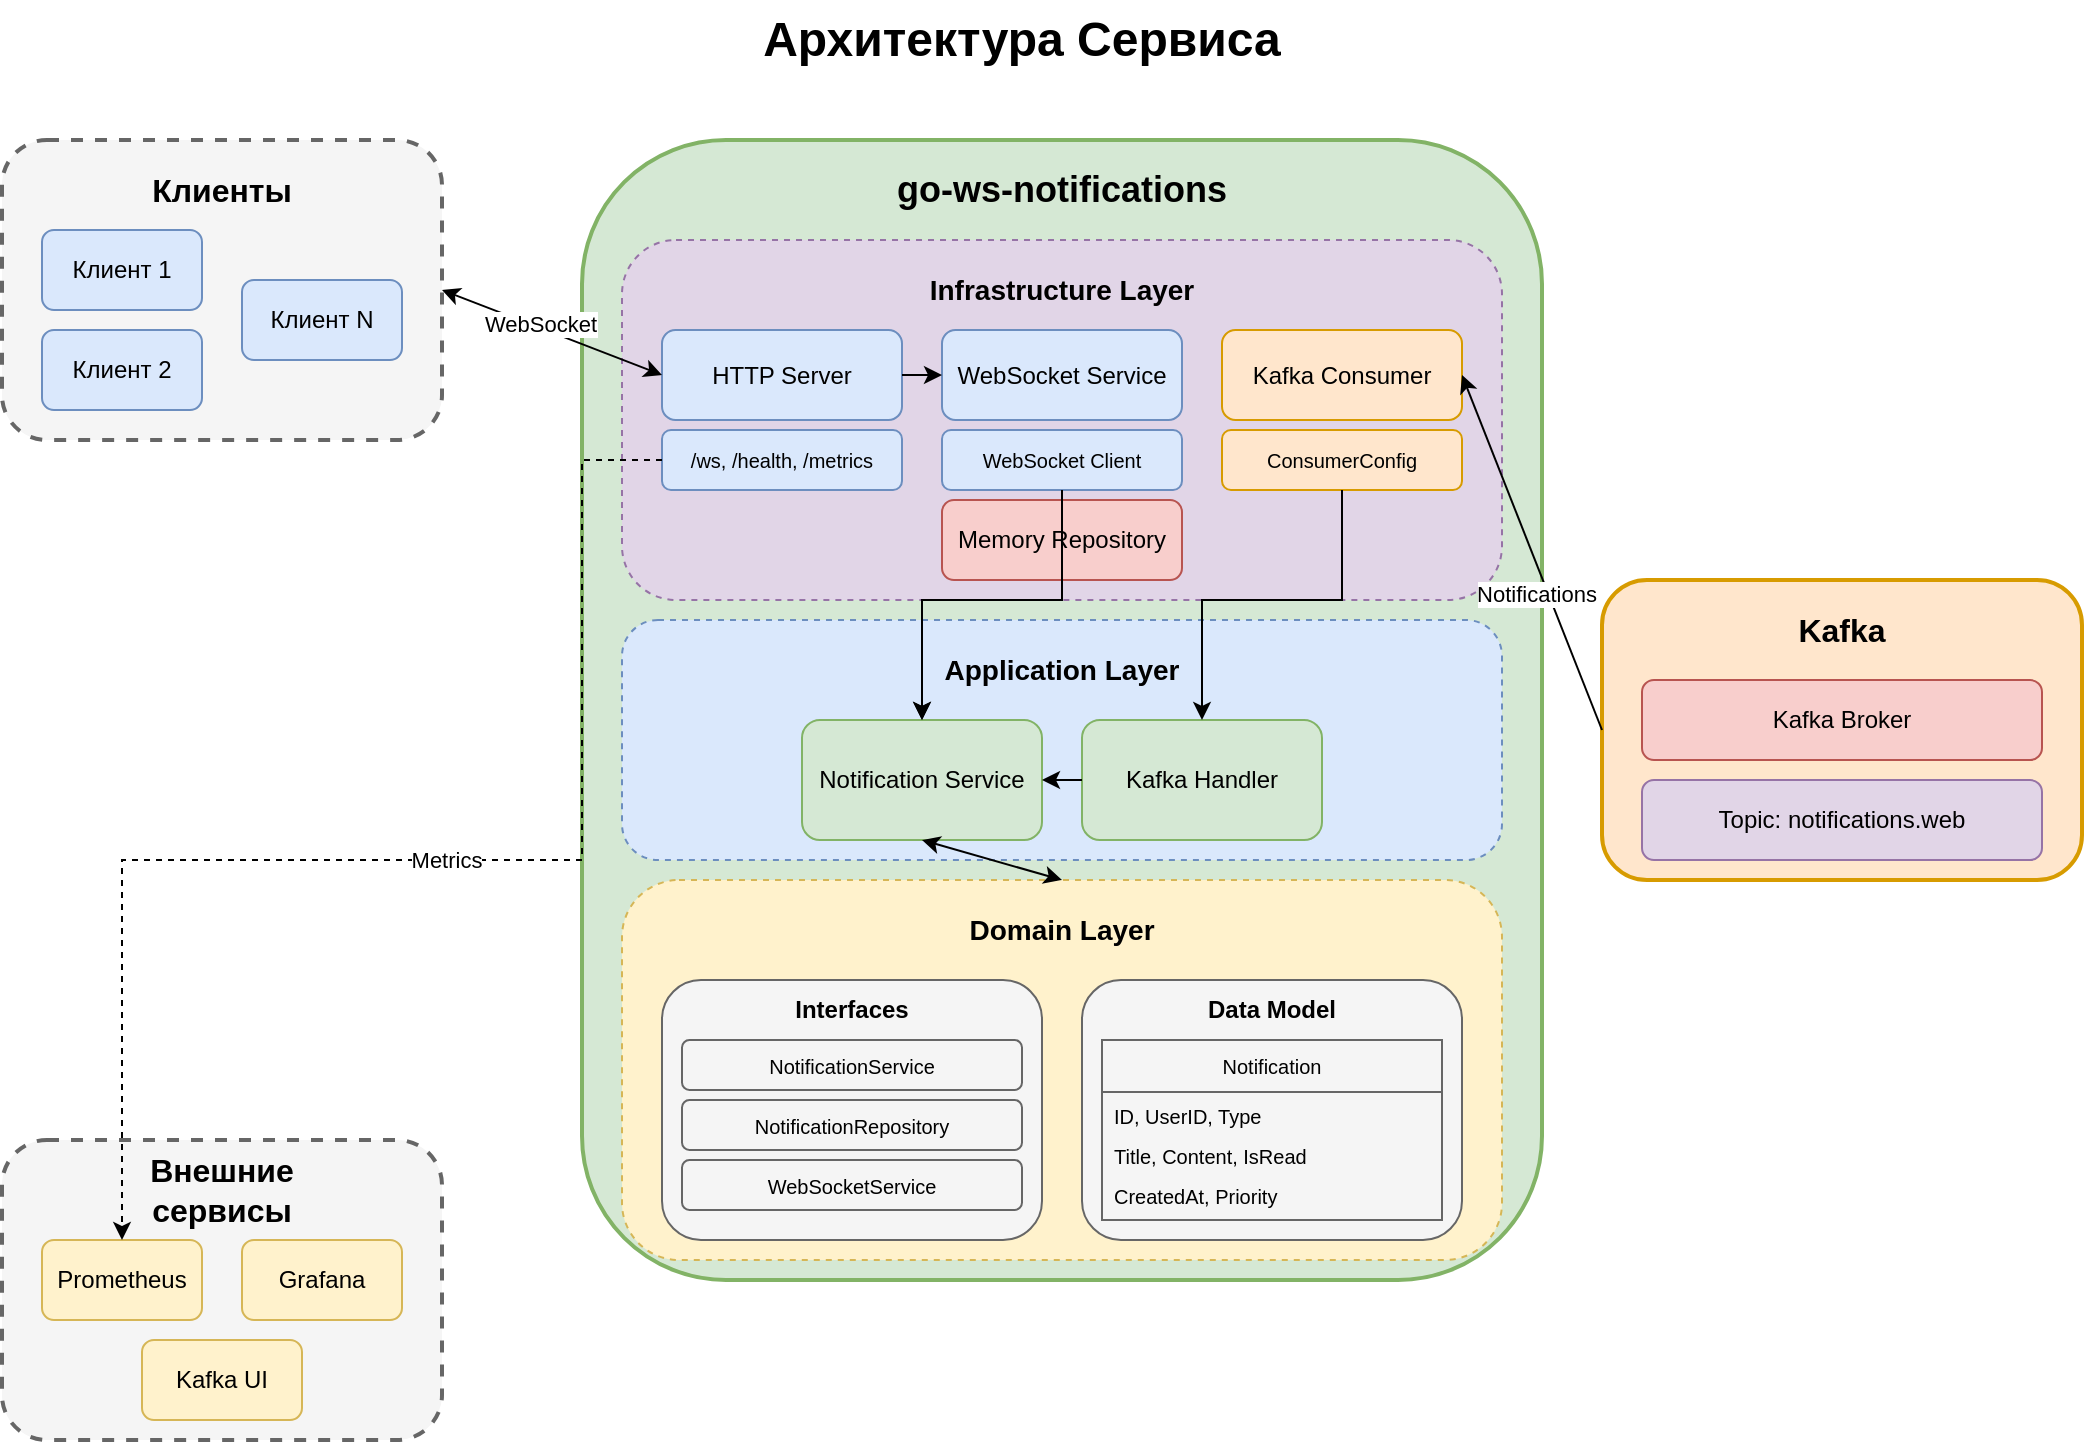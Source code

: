 <mxfile version="22.1.22" type="embed">
  <diagram id="vzjlYm13nLZARkYiB7JO" name="Архитектура Сервиса">
    <mxGraphModel dx="1530" dy="613" grid="1" gridSize="10" guides="1" tooltips="1" connect="1" arrows="1" fold="1" page="1" pageScale="1" pageWidth="1169" pageHeight="827" math="0" shadow="0">
      <root>
        <mxCell id="0" />
        <mxCell id="1" parent="0" />
        <mxCell id="title" value="Архитектура Сервиса" style="text;html=1;strokeColor=none;fillColor=none;align=center;verticalAlign=middle;whiteSpace=wrap;rounded=0;fontSize=24;fontStyle=1" parent="1" vertex="1">
          <mxGeometry x="270" y="20" width="600" height="40" as="geometry" />
        </mxCell>
        <mxCell id="clients_container" value="" style="rounded=1;whiteSpace=wrap;html=1;fillColor=#f5f5f5;strokeColor=#666666;dashed=1;strokeWidth=2;" parent="1" vertex="1">
          <mxGeometry x="60" y="90" width="220" height="150" as="geometry" />
        </mxCell>
        <mxCell id="clients_label" value="Клиенты" style="text;html=1;strokeColor=none;fillColor=none;align=center;verticalAlign=middle;whiteSpace=wrap;rounded=0;fontSize=16;fontStyle=1" parent="1" vertex="1">
          <mxGeometry x="110" y="100" width="120" height="30" as="geometry" />
        </mxCell>
        <mxCell id="client1" value="Клиент 1" style="rounded=1;whiteSpace=wrap;html=1;fillColor=#dae8fc;strokeColor=#6c8ebf;" parent="1" vertex="1">
          <mxGeometry x="80" y="135" width="80" height="40" as="geometry" />
        </mxCell>
        <mxCell id="client2" value="Клиент 2" style="rounded=1;whiteSpace=wrap;html=1;fillColor=#dae8fc;strokeColor=#6c8ebf;" parent="1" vertex="1">
          <mxGeometry x="80" y="185" width="80" height="40" as="geometry" />
        </mxCell>
        <mxCell id="client3" value="Клиент N" style="rounded=1;whiteSpace=wrap;html=1;fillColor=#dae8fc;strokeColor=#6c8ebf;" parent="1" vertex="1">
          <mxGeometry x="180" y="160" width="80" height="40" as="geometry" />
        </mxCell>
        <mxCell id="external_services" value="" style="rounded=1;whiteSpace=wrap;html=1;fillColor=#f5f5f5;strokeColor=#666666;dashed=1;strokeWidth=2;" parent="1" vertex="1">
          <mxGeometry x="60" y="590" width="220" height="150" as="geometry" />
        </mxCell>
        <mxCell id="external_services_label" value="Внешние сервисы" style="text;html=1;strokeColor=none;fillColor=none;align=center;verticalAlign=middle;whiteSpace=wrap;rounded=0;fontSize=16;fontStyle=1" parent="1" vertex="1">
          <mxGeometry x="110" y="600" width="120" height="30" as="geometry" />
        </mxCell>
        <mxCell id="prometheus" value="Prometheus" style="rounded=1;whiteSpace=wrap;html=1;fillColor=#fff2cc;strokeColor=#d6b656;" parent="1" vertex="1">
          <mxGeometry x="80" y="640" width="80" height="40" as="geometry" />
        </mxCell>
        <mxCell id="grafana" value="Grafana" style="rounded=1;whiteSpace=wrap;html=1;fillColor=#fff2cc;strokeColor=#d6b656;" parent="1" vertex="1">
          <mxGeometry x="180" y="640" width="80" height="40" as="geometry" />
        </mxCell>
        <mxCell id="kafka_ui" value="Kafka UI" style="rounded=1;whiteSpace=wrap;html=1;fillColor=#fff2cc;strokeColor=#d6b656;" parent="1" vertex="1">
          <mxGeometry x="130" y="690" width="80" height="40" as="geometry" />
        </mxCell>
        <mxCell id="kafka_container" value="" style="rounded=1;whiteSpace=wrap;html=1;fillColor=#ffe6cc;strokeColor=#d79b00;strokeWidth=2;" parent="1" vertex="1">
          <mxGeometry x="860" y="310" width="240" height="150" as="geometry" />
        </mxCell>
        <mxCell id="kafka_label" value="Kafka" style="text;html=1;strokeColor=none;fillColor=none;align=center;verticalAlign=middle;whiteSpace=wrap;rounded=0;fontSize=16;fontStyle=1" parent="1" vertex="1">
          <mxGeometry x="920" y="320" width="120" height="30" as="geometry" />
        </mxCell>
        <mxCell id="kafka_broker" value="Kafka Broker" style="rounded=1;whiteSpace=wrap;html=1;fillColor=#f8cecc;strokeColor=#b85450;" parent="1" vertex="1">
          <mxGeometry x="880" y="360" width="200" height="40" as="geometry" />
        </mxCell>
        <mxCell id="kafka_topic" value="Topic: notifications.web" style="rounded=1;whiteSpace=wrap;html=1;fillColor=#e1d5e7;strokeColor=#9673a6;" parent="1" vertex="1">
          <mxGeometry x="880" y="410" width="200" height="40" as="geometry" />
        </mxCell>
        <mxCell id="notification_service" value="" style="rounded=1;whiteSpace=wrap;html=1;fillColor=#d5e8d4;strokeColor=#82b366;strokeWidth=2;" parent="1" vertex="1">
          <mxGeometry x="350" y="90" width="480" height="570" as="geometry" />
        </mxCell>
        <mxCell id="service_label" value="go-ws-notifications" style="text;html=1;strokeColor=none;fillColor=none;align=center;verticalAlign=middle;whiteSpace=wrap;rounded=0;fontSize=18;fontStyle=1" parent="1" vertex="1">
          <mxGeometry x="500" y="100" width="180" height="30" as="geometry" />
        </mxCell>
        <mxCell id="infra_layer" value="" style="rounded=1;whiteSpace=wrap;html=1;fillColor=#e1d5e7;strokeColor=#9673a6;dashed=1;" parent="1" vertex="1">
          <mxGeometry x="370" y="140" width="440" height="180" as="geometry" />
        </mxCell>
        <mxCell id="infra_label" value="Infrastructure Layer" style="text;html=1;strokeColor=none;fillColor=none;align=center;verticalAlign=middle;whiteSpace=wrap;rounded=0;fontSize=14;fontStyle=1" parent="1" vertex="1">
          <mxGeometry x="470" y="150" width="240" height="30" as="geometry" />
        </mxCell>
        <mxCell id="http_server" value="HTTP Server" style="rounded=1;whiteSpace=wrap;html=1;fillColor=#dae8fc;strokeColor=#6c8ebf;" parent="1" vertex="1">
          <mxGeometry x="390" y="185" width="120" height="45" as="geometry" />
        </mxCell>
        <mxCell id="endpoints" value="/ws, /health, /metrics" style="rounded=1;whiteSpace=wrap;html=1;fillColor=#dae8fc;strokeColor=#6c8ebf;fontSize=10;" parent="1" vertex="1">
          <mxGeometry x="390" y="235" width="120" height="30" as="geometry" />
        </mxCell>
        <mxCell id="kafka_consumer" value="Kafka Consumer" style="rounded=1;whiteSpace=wrap;html=1;fillColor=#ffe6cc;strokeColor=#d79b00;" parent="1" vertex="1">
          <mxGeometry x="670" y="185" width="120" height="45" as="geometry" />
        </mxCell>
        <mxCell id="consumer_config" value="ConsumerConfig" style="rounded=1;whiteSpace=wrap;html=1;fillColor=#ffe6cc;strokeColor=#d79b00;fontSize=10;" parent="1" vertex="1">
          <mxGeometry x="670" y="235" width="120" height="30" as="geometry" />
        </mxCell>
        <mxCell id="ws_service" value="WebSocket Service" style="rounded=1;whiteSpace=wrap;html=1;fillColor=#dae8fc;strokeColor=#6c8ebf;" parent="1" vertex="1">
          <mxGeometry x="530" y="185" width="120" height="45" as="geometry" />
        </mxCell>
        <mxCell id="ws_client" value="WebSocket Client" style="rounded=1;whiteSpace=wrap;html=1;fillColor=#dae8fc;strokeColor=#6c8ebf;fontSize=10;" parent="1" vertex="1">
          <mxGeometry x="530" y="235" width="120" height="30" as="geometry" />
        </mxCell>
        <mxCell id="memory_repo" value="Memory Repository" style="rounded=1;whiteSpace=wrap;html=1;fillColor=#f8cecc;strokeColor=#b85450;" parent="1" vertex="1">
          <mxGeometry x="530" y="270" width="120" height="40" as="geometry" />
        </mxCell>
        <mxCell id="app_layer" value="" style="rounded=1;whiteSpace=wrap;html=1;fillColor=#dae8fc;strokeColor=#6c8ebf;dashed=1;" parent="1" vertex="1">
          <mxGeometry x="370" y="330" width="440" height="120" as="geometry" />
        </mxCell>
        <mxCell id="app_label" value="Application Layer" style="text;html=1;strokeColor=none;fillColor=none;align=center;verticalAlign=middle;whiteSpace=wrap;rounded=0;fontSize=14;fontStyle=1" parent="1" vertex="1">
          <mxGeometry x="470" y="340" width="240" height="30" as="geometry" />
        </mxCell>
        <mxCell id="notif_service" value="Notification Service" style="rounded=1;whiteSpace=wrap;html=1;fillColor=#d5e8d4;strokeColor=#82b366;" parent="1" vertex="1">
          <mxGeometry x="460" y="380" width="120" height="60" as="geometry" />
        </mxCell>
        <mxCell id="kafka_handler" value="Kafka Handler" style="rounded=1;whiteSpace=wrap;html=1;fillColor=#d5e8d4;strokeColor=#82b366;" parent="1" vertex="1">
          <mxGeometry x="600" y="380" width="120" height="60" as="geometry" />
        </mxCell>
        <mxCell id="domain_layer" value="" style="rounded=1;whiteSpace=wrap;html=1;fillColor=#fff2cc;strokeColor=#d6b656;dashed=1;" parent="1" vertex="1">
          <mxGeometry x="370" y="460" width="440" height="190" as="geometry" />
        </mxCell>
        <mxCell id="domain_label" value="Domain Layer" style="text;html=1;strokeColor=none;fillColor=none;align=center;verticalAlign=middle;whiteSpace=wrap;rounded=0;fontSize=14;fontStyle=1" parent="1" vertex="1">
          <mxGeometry x="470" y="470" width="240" height="30" as="geometry" />
        </mxCell>
        <mxCell id="interfaces" value="" style="rounded=1;whiteSpace=wrap;html=1;fillColor=#f5f5f5;strokeColor=#666666;" parent="1" vertex="1">
          <mxGeometry x="390" y="510" width="190" height="130" as="geometry" />
        </mxCell>
        <mxCell id="interfaces_label" value="Interfaces" style="text;html=1;strokeColor=none;fillColor=none;align=center;verticalAlign=middle;whiteSpace=wrap;rounded=0;fontSize=12;fontStyle=1" parent="1" vertex="1">
          <mxGeometry x="425" y="515" width="120" height="20" as="geometry" />
        </mxCell>
        <mxCell id="notif_svc_interface" value="NotificationService" style="rounded=1;whiteSpace=wrap;html=1;fillColor=#f5f5f5;strokeColor=#666666;fontSize=10;" parent="1" vertex="1">
          <mxGeometry x="400" y="540" width="170" height="25" as="geometry" />
        </mxCell>
        <mxCell id="repo_interface" value="NotificationRepository" style="rounded=1;whiteSpace=wrap;html=1;fillColor=#f5f5f5;strokeColor=#666666;fontSize=10;" parent="1" vertex="1">
          <mxGeometry x="400" y="570" width="170" height="25" as="geometry" />
        </mxCell>
        <mxCell id="ws_interface" value="WebSocketService" style="rounded=1;whiteSpace=wrap;html=1;fillColor=#f5f5f5;strokeColor=#666666;fontSize=10;" parent="1" vertex="1">
          <mxGeometry x="400" y="600" width="170" height="25" as="geometry" />
        </mxCell>
        <mxCell id="data_model" value="" style="rounded=1;whiteSpace=wrap;html=1;fillColor=#f5f5f5;strokeColor=#666666;" parent="1" vertex="1">
          <mxGeometry x="600" y="510" width="190" height="130" as="geometry" />
        </mxCell>
        <mxCell id="model_label" value="Data Model" style="text;html=1;strokeColor=none;fillColor=none;align=center;verticalAlign=middle;whiteSpace=wrap;rounded=0;fontSize=12;fontStyle=1" parent="1" vertex="1">
          <mxGeometry x="635" y="515" width="120" height="20" as="geometry" />
        </mxCell>
        <mxCell id="notification_model" value="Notification" style="swimlane;fontStyle=0;childLayout=stackLayout;horizontal=1;startSize=26;horizontalStack=0;resizeParent=1;resizeParentMax=0;resizeLast=0;collapsible=1;marginBottom=0;align=center;fontSize=10;fillColor=#f5f5f5;strokeColor=#666666;" parent="1" vertex="1">
          <mxGeometry x="610" y="540" width="170" height="90" as="geometry" />
        </mxCell>
        <mxCell id="id_field" value="ID, UserID, Type" style="text;strokeColor=none;fillColor=none;align=left;verticalAlign=top;spacingLeft=4;spacingRight=4;overflow=hidden;rotatable=0;points=[[0,0.5],[1,0.5]];portConstraint=eastwest;whiteSpace=wrap;html=1;fontSize=10;" parent="notification_model" vertex="1">
          <mxGeometry y="26" width="170" height="20" as="geometry" />
        </mxCell>
        <mxCell id="title_content_field" value="Title, Content, IsRead" style="text;strokeColor=none;fillColor=none;align=left;verticalAlign=top;spacingLeft=4;spacingRight=4;overflow=hidden;rotatable=0;points=[[0,0.5],[1,0.5]];portConstraint=eastwest;whiteSpace=wrap;html=1;fontSize=10;" parent="notification_model" vertex="1">
          <mxGeometry y="46" width="170" height="20" as="geometry" />
        </mxCell>
        <mxCell id="date_priority_field" value="CreatedAt, Priority" style="text;strokeColor=none;fillColor=none;align=left;verticalAlign=top;spacingLeft=4;spacingRight=4;overflow=hidden;rotatable=0;points=[[0,0.5],[1,0.5]];portConstraint=eastwest;whiteSpace=wrap;html=1;fontSize=10;" parent="notification_model" vertex="1">
          <mxGeometry y="66" width="170" height="24" as="geometry" />
        </mxCell>
        <mxCell id="client_to_ws" value="" style="endArrow=classic;startArrow=classic;html=1;rounded=0;exitX=1;exitY=0.5;exitDx=0;exitDy=0;entryX=0;entryY=0.5;entryDx=0;entryDy=0;" parent="1" source="clients_container" target="http_server" edge="1">
          <mxGeometry width="50" height="50" relative="1" as="geometry">
            <mxPoint x="300" y="164.76" as="sourcePoint" />
            <mxPoint x="360" y="164.76" as="targetPoint" />
          </mxGeometry>
        </mxCell>
        <mxCell id="ws_label" value="WebSocket" style="edgeLabel;html=1;align=center;verticalAlign=middle;resizable=0;points=[];" parent="client_to_ws" vertex="1" connectable="0">
          <mxGeometry x="-0.222" y="1" relative="1" as="geometry">
            <mxPoint x="5" y="1" as="offset" />
          </mxGeometry>
        </mxCell>
        <mxCell id="kafka_to_consumer" value="" style="endArrow=classic;html=1;rounded=0;exitX=0;exitY=0.5;exitDx=0;exitDy=0;entryX=1;entryY=0.5;entryDx=0;entryDy=0;" parent="1" source="kafka_container" target="kafka_consumer" edge="1">
          <mxGeometry width="50" height="50" relative="1" as="geometry">
            <mxPoint x="840" y="380" as="sourcePoint" />
            <mxPoint x="740" y="300" as="targetPoint" />
          </mxGeometry>
        </mxCell>
        <mxCell id="msg_label" value="Notifications" style="edgeLabel;html=1;align=center;verticalAlign=middle;resizable=0;points=[];" parent="kafka_to_consumer" vertex="1" connectable="0">
          <mxGeometry x="-0.301" y="-1" relative="1" as="geometry">
            <mxPoint x="-10" y="-6" as="offset" />
          </mxGeometry>
        </mxCell>
        <mxCell id="service_to_prometheus" value="" style="endArrow=classic;html=1;rounded=0;exitX=0;exitY=0.5;exitDx=0;exitDy=0;entryX=0.5;entryY=0;entryDx=0;entryDy=0;dashed=1;" parent="1" source="endpoints" target="prometheus" edge="1">
          <mxGeometry width="50" height="50" relative="1" as="geometry">
            <mxPoint x="390" y="249.76" as="sourcePoint" />
            <mxPoint x="120" y="640" as="targetPoint" />
            <Array as="points">
              <mxPoint x="350" y="250" />
              <mxPoint x="350" y="450" />
              <mxPoint x="120" y="450" />
            </Array>
          </mxGeometry>
        </mxCell>
        <mxCell id="metrics_label" value="Metrics" style="edgeLabel;html=1;align=center;verticalAlign=middle;resizable=0;points=[];" parent="service_to_prometheus" vertex="1" connectable="0">
          <mxGeometry x="0.143" y="-1" relative="1" as="geometry">
            <mxPoint x="69" y="1" as="offset" />
          </mxGeometry>
        </mxCell>
        <mxCell id="http_to_ws" value="" style="endArrow=classic;html=1;rounded=0;exitX=1;exitY=0.5;exitDx=0;exitDy=0;entryX=0;entryY=0.5;entryDx=0;entryDy=0;" parent="1" source="http_server" target="ws_service" edge="1">
          <mxGeometry width="50" height="50" relative="1" as="geometry">
            <mxPoint x="510" y="210" as="sourcePoint" />
            <mxPoint x="530" y="210" as="targetPoint" />
          </mxGeometry>
        </mxCell>
        <mxCell id="ws_to_notif" value="" style="endArrow=classic;html=1;rounded=0;exitX=0.5;exitY=1;exitDx=0;exitDy=0;entryX=0.5;entryY=0;entryDx=0;entryDy=0;" parent="1" source="ws_client" target="notif_service" edge="1">
          <mxGeometry width="50" height="50" relative="1" as="geometry">
            <mxPoint x="590" y="280" as="sourcePoint" />
            <mxPoint x="520" y="380" as="targetPoint" />
            <Array as="points">
              <mxPoint x="590" y="320" />
              <mxPoint x="520" y="320" />
            </Array>
          </mxGeometry>
        </mxCell>
        <mxCell id="consumer_to_handler" value="" style="endArrow=classic;html=1;rounded=0;exitX=0.5;exitY=1;exitDx=0;exitDy=0;entryX=0.5;entryY=0;entryDx=0;entryDy=0;" parent="1" source="consumer_config" target="kafka_handler" edge="1">
          <mxGeometry width="50" height="50" relative="1" as="geometry">
            <mxPoint x="730" y="290" as="sourcePoint" />
            <mxPoint x="660" y="380" as="targetPoint" />
            <Array as="points">
              <mxPoint x="730" y="320" />
              <mxPoint x="660" y="320" />
            </Array>
          </mxGeometry>
        </mxCell>
        <mxCell id="handler_to_service" value="" style="endArrow=classic;html=1;rounded=0;exitX=0;exitY=0.5;exitDx=0;exitDy=0;entryX=1;entryY=0.5;entryDx=0;entryDy=0;" parent="1" source="kafka_handler" target="notif_service" edge="1">
          <mxGeometry width="50" height="50" relative="1" as="geometry">
            <mxPoint x="600" y="410" as="sourcePoint" />
            <mxPoint x="580" y="410" as="targetPoint" />
          </mxGeometry>
        </mxCell>
        <mxCell id="repo_to_service" value="" style="endArrow=classic;html=1;rounded=0;exitX=0.5;exitY=1;exitDx=0;exitDy=0;entryX=0.5;entryY=0;entryDx=0;entryDy=0;" parent="1" source="memory_repo" target="notif_service" edge="1">
          <mxGeometry width="50" height="50" relative="1" as="geometry">
            <mxPoint x="590" y="310" as="sourcePoint" />
            <mxPoint x="520" y="380" as="targetPoint" />
            <Array as="points">
              <mxPoint x="590" y="320" />
              <mxPoint x="520" y="320" />
            </Array>
          </mxGeometry>
        </mxCell>
        <mxCell id="service_to_domain" value="" style="endArrow=classic;startArrow=classic;html=1;rounded=0;exitX=0.5;exitY=1;exitDx=0;exitDy=0;entryX=0.5;entryY=0;entryDx=0;entryDy=0;" parent="1" source="notif_service" target="domain_layer" edge="1">
          <mxGeometry width="50" height="50" relative="1" as="geometry">
            <mxPoint x="520" y="440" as="sourcePoint" />
            <mxPoint x="590" y="480" as="targetPoint" />
          </mxGeometry>
        </mxCell>
      </root>
    </mxGraphModel>
  </diagram>
</mxfile>
